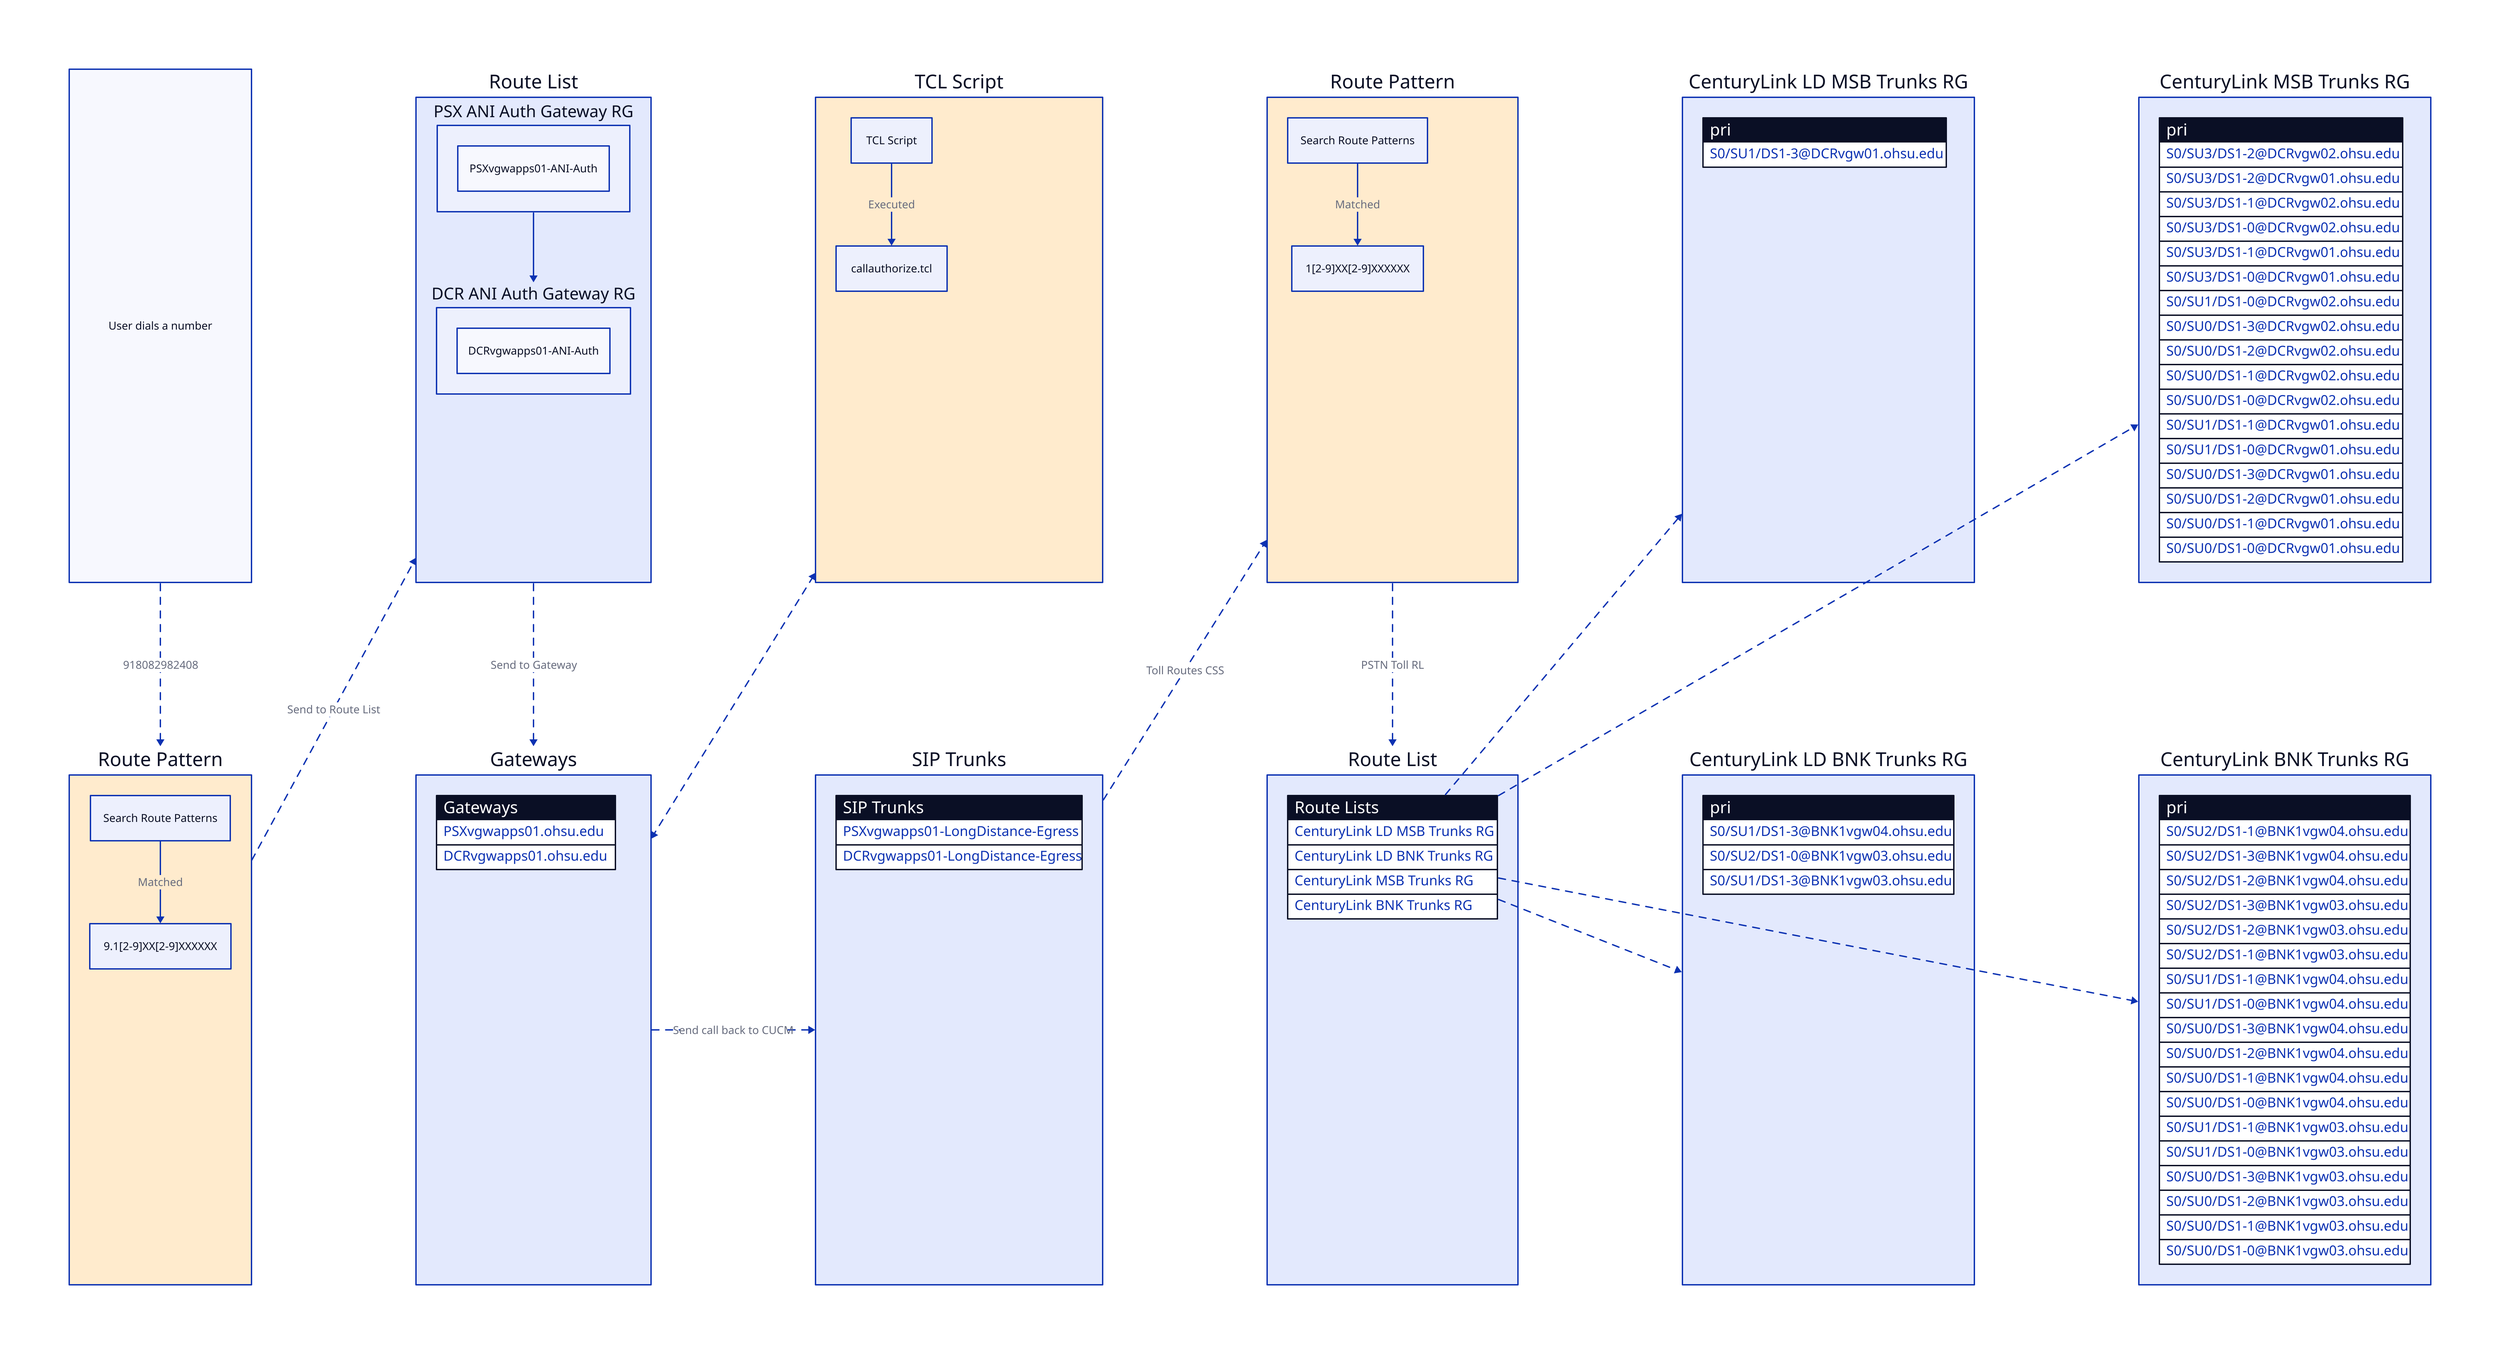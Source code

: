 grid-columns: 12
grid-rows: 2
grid-gap: 240
direction: down
1: "User dials a number"

2: Route Pattern {
  class: block
  style: {
    fill: "#FFEBCD"
  }
  Search Route Patterns -> "9.1[2-9]XX[2-9]XXXXXX": Matched
}

1 -> 2: 918082982408 {style.animated: true}
2 -> 3: Send to Route List {style.animated: true}

3: Route List {
  PSX ANI Auth Gateway RG: {
    PSXvgwapps01-ANI-Auth
  }
  DCR ANI Auth Gateway RG: {
    DCRvgwapps01-ANI-Auth
  }
  PSX ANI Auth Gateway RG -> DCR ANI Auth Gateway RG
}

3 -> 4: Send to Gateway {style.animated: true}

4: Gateways {
  Gateways: {
    shape: sql_table
    "PSXvgwapps01.ohsu.edu"
    "DCRvgwapps01.ohsu.edu"
  }
}

4 <-> 5: {style.animated: true}

5: TCL Script {
  class: block
  style: {
    fill: "#FFEBCD"
  }
  TCL Script -> "callauthorize.tcl": Executed
}

4 -> 6: Send call back to CUCM {style.animated: true}

6: SIP Trunks {
  SIP Trunks: {
    shape: sql_table
    PSXvgwapps01-LongDistance-Egress
    DCRvgwapps01-LongDistance-Egress
  }
}

6 -> 7: Toll Routes CSS {style.animated: true}

7: Route Pattern {
  class: block
  style: {
    fill: "#FFEBCD"
  }
  Search Route Patterns -> "1[2-9]XX[2-9]XXXXXX": Matched
}

7 -> 8: PSTN Toll RL {style.animated: true}

8: Route List {
  Route Lists: {
    shape: sql_table
    CenturyLink LD MSB Trunks RG
    CenturyLink LD BNK Trunks RG
    CenturyLink MSB Trunks RG
    CenturyLink BNK Trunks RG
  }
}

8."Route Lists" -> 9: {style.animated: true}
8."Route Lists" -> 10: {style.animated: true}
8."Route Lists" -> 11: {style.animated: true}
8."Route Lists" -> 12: {style.animated: true}

9: CenturyLink LD MSB Trunks RG {
  pri: {
    shape: sql_table
    "S0/SU1/DS1-3@DCRvgw01.ohsu.edu"
  }
}

10: CenturyLink LD BNK Trunks RG {
  pri: {
    shape: sql_table
    "S0/SU1/DS1-3@BNK1vgw04.ohsu.edu"
    "S0/SU2/DS1-0@BNK1vgw03.ohsu.edu"
    "S0/SU1/DS1-3@BNK1vgw03.ohsu.edu"
  }
}

11: CenturyLink MSB Trunks RG {
  pri: {
    shape: sql_table
    "S0/SU3/DS1-2@DCRvgw02.ohsu.edu"
    "S0/SU3/DS1-2@DCRvgw01.ohsu.edu"
    "S0/SU3/DS1-1@DCRvgw02.ohsu.edu"
    "S0/SU3/DS1-0@DCRvgw02.ohsu.edu"
    "S0/SU3/DS1-1@DCRvgw01.ohsu.edu"
    "S0/SU3/DS1-0@DCRvgw01.ohsu.edu"
    "S0/SU1/DS1-0@DCRvgw02.ohsu.edu"
    "S0/SU0/DS1-3@DCRvgw02.ohsu.edu"
    "S0/SU0/DS1-2@DCRvgw02.ohsu.edu"
    "S0/SU0/DS1-1@DCRvgw02.ohsu.edu"
    "S0/SU0/DS1-0@DCRvgw02.ohsu.edu"
    "S0/SU1/DS1-1@DCRvgw01.ohsu.edu"
    "S0/SU1/DS1-0@DCRvgw01.ohsu.edu"
    "S0/SU0/DS1-3@DCRvgw01.ohsu.edu"
    "S0/SU0/DS1-2@DCRvgw01.ohsu.edu"
    "S0/SU0/DS1-1@DCRvgw01.ohsu.edu"
    "S0/SU0/DS1-0@DCRvgw01.ohsu.edu"
  }
}

12: CenturyLink BNK Trunks RG {
  pri: {
    shape: sql_table
    "S0/SU2/DS1-1@BNK1vgw04.ohsu.edu"
    "S0/SU2/DS1-3@BNK1vgw04.ohsu.edu"
    "S0/SU2/DS1-2@BNK1vgw04.ohsu.edu"
    "S0/SU2/DS1-3@BNK1vgw03.ohsu.edu"
    "S0/SU2/DS1-2@BNK1vgw03.ohsu.edu"
    "S0/SU2/DS1-1@BNK1vgw03.ohsu.edu"
    "S0/SU1/DS1-1@BNK1vgw04.ohsu.edu"
    "S0/SU1/DS1-0@BNK1vgw04.ohsu.edu"
    "S0/SU0/DS1-3@BNK1vgw04.ohsu.edu"
    "S0/SU0/DS1-2@BNK1vgw04.ohsu.edu"
    "S0/SU0/DS1-1@BNK1vgw04.ohsu.edu"
    "S0/SU0/DS1-0@BNK1vgw04.ohsu.edu"
    "S0/SU1/DS1-1@BNK1vgw03.ohsu.edu"
    "S0/SU1/DS1-0@BNK1vgw03.ohsu.edu"
    "S0/SU0/DS1-3@BNK1vgw03.ohsu.edu"
    "S0/SU0/DS1-2@BNK1vgw03.ohsu.edu"
    "S0/SU0/DS1-1@BNK1vgw03.ohsu.edu"
    "S0/SU0/DS1-0@BNK1vgw03.ohsu.edu"
  }
}